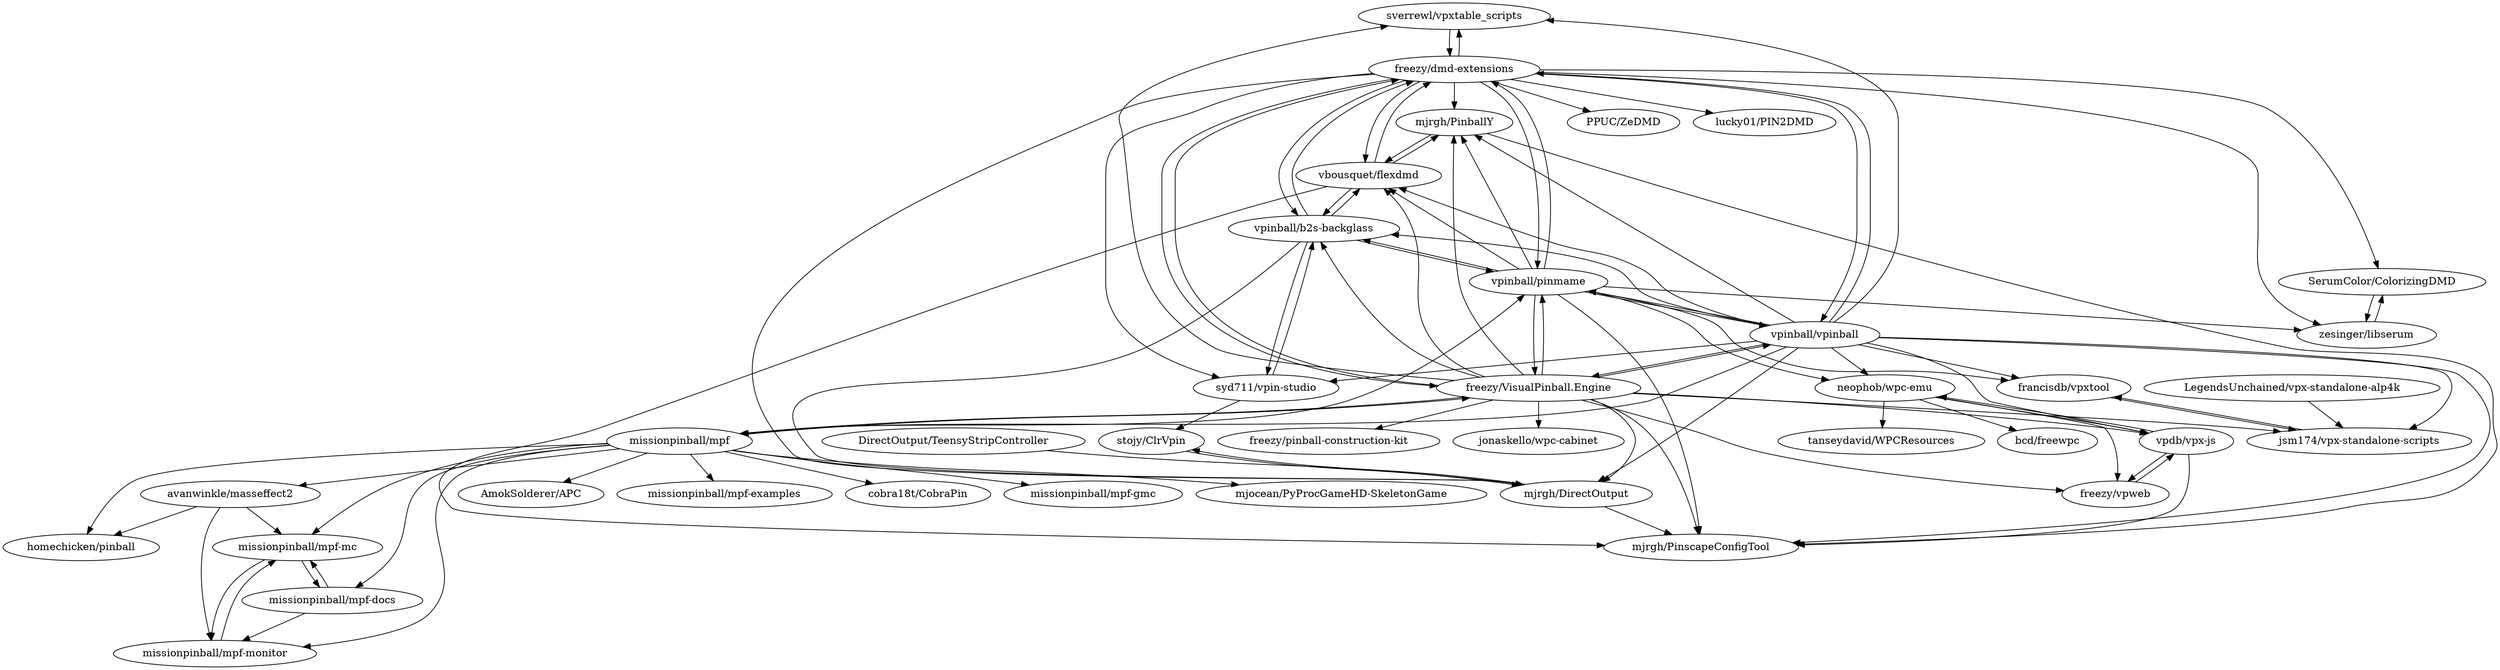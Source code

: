 digraph G {
"sverrewl/vpxtable_scripts" -> "freezy/dmd-extensions"
"mjrgh/PinballY" -> "mjrgh/PinscapeConfigTool"
"mjrgh/PinballY" -> "vbousquet/flexdmd"
"neophob/wpc-emu" -> "vpdb/vpx-js"
"neophob/wpc-emu" -> "tanseydavid/WPCResources"
"neophob/wpc-emu" -> "freezy/vpweb"
"neophob/wpc-emu" -> "bcd/freewpc"
"vpdb/vpx-js" -> "freezy/vpweb"
"vpdb/vpx-js" -> "neophob/wpc-emu"
"vpdb/vpx-js" -> "mjrgh/PinscapeConfigTool"
"freezy/vpweb" -> "vpdb/vpx-js"
"avanwinkle/masseffect2" -> "homechicken/pinball"
"avanwinkle/masseffect2" -> "missionpinball/mpf-mc"
"avanwinkle/masseffect2" -> "missionpinball/mpf-monitor"
"freezy/VisualPinball.Engine" -> "vpinball/vpinball"
"freezy/VisualPinball.Engine" -> "freezy/dmd-extensions"
"freezy/VisualPinball.Engine" -> "vpinball/pinmame"
"freezy/VisualPinball.Engine" -> "vpdb/vpx-js"
"freezy/VisualPinball.Engine" -> "vpinball/b2s-backglass"
"freezy/VisualPinball.Engine" -> "mjrgh/PinballY"
"freezy/VisualPinball.Engine" -> "sverrewl/vpxtable_scripts"
"freezy/VisualPinball.Engine" -> "missionpinball/mpf"
"freezy/VisualPinball.Engine" -> "vbousquet/flexdmd"
"freezy/VisualPinball.Engine" -> "mjrgh/PinscapeConfigTool"
"freezy/VisualPinball.Engine" -> "mjrgh/DirectOutput"
"freezy/VisualPinball.Engine" -> "freezy/pinball-construction-kit"
"freezy/VisualPinball.Engine" -> "freezy/vpweb"
"freezy/VisualPinball.Engine" -> "jonaskello/wpc-cabinet"
"freezy/VisualPinball.Engine" -> "jsm174/vpx-standalone-scripts"
"missionpinball/mpf" -> "missionpinball/mpf-docs"
"missionpinball/mpf" -> "missionpinball/mpf-mc"
"missionpinball/mpf" -> "missionpinball/mpf-monitor"
"missionpinball/mpf" -> "cobra18t/CobraPin"
"missionpinball/mpf" -> "vpinball/pinmame"
"missionpinball/mpf" -> "freezy/VisualPinball.Engine"
"missionpinball/mpf" -> "missionpinball/mpf-gmc"
"missionpinball/mpf" -> "mjocean/PyProcGameHD-SkeletonGame"
"missionpinball/mpf" -> "avanwinkle/masseffect2"
"missionpinball/mpf" -> "AmokSolderer/APC"
"missionpinball/mpf" -> "homechicken/pinball"
"missionpinball/mpf" -> "missionpinball/mpf-examples"
"vbousquet/flexdmd" -> "freezy/dmd-extensions"
"vbousquet/flexdmd" -> "vpinball/b2s-backglass"
"vbousquet/flexdmd" -> "mjrgh/PinscapeConfigTool"
"vbousquet/flexdmd" -> "mjrgh/PinballY"
"stojy/ClrVpin" -> "mjrgh/DirectOutput"
"missionpinball/mpf-mc" -> "missionpinball/mpf-monitor"
"missionpinball/mpf-mc" -> "missionpinball/mpf-docs"
"DirectOutput/TeensyStripController" -> "mjrgh/DirectOutput"
"freezy/dmd-extensions" -> "vbousquet/flexdmd"
"freezy/dmd-extensions" -> "vpinball/b2s-backglass"
"freezy/dmd-extensions" -> "vpinball/pinmame"
"freezy/dmd-extensions" -> "vpinball/vpinball"
"freezy/dmd-extensions" -> "PPUC/ZeDMD"
"freezy/dmd-extensions" -> "freezy/VisualPinball.Engine"
"freezy/dmd-extensions" -> "mjrgh/PinballY"
"freezy/dmd-extensions" -> "sverrewl/vpxtable_scripts"
"freezy/dmd-extensions" -> "mjrgh/DirectOutput"
"freezy/dmd-extensions" -> "zesinger/libserum"
"freezy/dmd-extensions" -> "syd711/vpin-studio"
"freezy/dmd-extensions" -> "lucky01/PIN2DMD"
"freezy/dmd-extensions" -> "SerumColor/ColorizingDMD"
"vpinball/b2s-backglass" -> "freezy/dmd-extensions"
"vpinball/b2s-backglass" -> "mjrgh/DirectOutput"
"vpinball/b2s-backglass" -> "vbousquet/flexdmd"
"vpinball/b2s-backglass" -> "vpinball/pinmame"
"vpinball/b2s-backglass" -> "syd711/vpin-studio"
"syd711/vpin-studio" -> "vpinball/b2s-backglass"
"syd711/vpin-studio" -> "stojy/ClrVpin"
"zesinger/libserum" -> "SerumColor/ColorizingDMD"
"missionpinball/mpf-docs" -> "missionpinball/mpf-mc"
"missionpinball/mpf-docs" -> "missionpinball/mpf-monitor"
"missionpinball/mpf-monitor" -> "missionpinball/mpf-mc"
"vpinball/vpinball" -> "vpinball/pinmame"
"vpinball/vpinball" -> "freezy/VisualPinball.Engine"
"vpinball/vpinball" -> "freezy/dmd-extensions"
"vpinball/vpinball" -> "vbousquet/flexdmd"
"vpinball/vpinball" -> "vpinball/b2s-backglass"
"vpinball/vpinball" -> "jsm174/vpx-standalone-scripts"
"vpinball/vpinball" -> "mjrgh/PinballY"
"vpinball/vpinball" -> "francisdb/vpxtool"
"vpinball/vpinball" -> "syd711/vpin-studio"
"vpinball/vpinball" -> "missionpinball/mpf"
"vpinball/vpinball" -> "vpdb/vpx-js"
"vpinball/vpinball" -> "mjrgh/PinscapeConfigTool"
"vpinball/vpinball" -> "mjrgh/DirectOutput"
"vpinball/vpinball" -> "sverrewl/vpxtable_scripts"
"vpinball/vpinball" -> "neophob/wpc-emu"
"vpinball/pinmame" -> "vpinball/vpinball"
"vpinball/pinmame" -> "freezy/dmd-extensions"
"vpinball/pinmame" -> "vpinball/b2s-backglass"
"vpinball/pinmame" -> "freezy/VisualPinball.Engine"
"vpinball/pinmame" -> "vbousquet/flexdmd"
"vpinball/pinmame" -> "mjrgh/PinscapeConfigTool"
"vpinball/pinmame" -> "zesinger/libserum"
"vpinball/pinmame" -> "mjrgh/PinballY"
"vpinball/pinmame" -> "francisdb/vpxtool"
"vpinball/pinmame" -> "neophob/wpc-emu"
"francisdb/vpxtool" -> "jsm174/vpx-standalone-scripts"
"jsm174/vpx-standalone-scripts" -> "francisdb/vpxtool"
"mjrgh/DirectOutput" -> "mjrgh/PinscapeConfigTool"
"mjrgh/DirectOutput" -> "stojy/ClrVpin"
"SerumColor/ColorizingDMD" -> "zesinger/libserum"
"LegendsUnchained/vpx-standalone-alp4k" -> "jsm174/vpx-standalone-scripts"
"sverrewl/vpxtable_scripts" ["l"="2.947,46.94"]
"freezy/dmd-extensions" ["l"="2.966,46.938"]
"mjrgh/PinballY" ["l"="2.961,46.915"]
"mjrgh/PinscapeConfigTool" ["l"="2.964,46.908"]
"vbousquet/flexdmd" ["l"="2.966,46.926"]
"neophob/wpc-emu" ["l"="2.985,46.894"]
"vpdb/vpx-js" ["l"="2.967,46.897"]
"tanseydavid/WPCResources" ["l"="2.984,46.876"]
"freezy/vpweb" ["l"="2.953,46.896"]
"bcd/freewpc" ["l"="3.002,46.878"]
"avanwinkle/masseffect2" ["l"="2.957,46.977"]
"homechicken/pinball" ["l"="2.97,46.972"]
"missionpinball/mpf-mc" ["l"="2.94,46.982"]
"missionpinball/mpf-monitor" ["l"="2.946,46.974"]
"freezy/VisualPinball.Engine" ["l"="2.949,46.922"]
"vpinball/vpinball" ["l"="2.978,46.917"]
"vpinball/pinmame" ["l"="2.983,46.93"]
"vpinball/b2s-backglass" ["l"="2.954,46.932"]
"missionpinball/mpf" ["l"="2.958,46.959"]
"mjrgh/DirectOutput" ["l"="2.944,46.911"]
"freezy/pinball-construction-kit" ["l"="2.903,46.905"]
"jonaskello/wpc-cabinet" ["l"="2.909,46.925"]
"jsm174/vpx-standalone-scripts" ["l"="3.004,46.91"]
"missionpinball/mpf-docs" ["l"="2.954,46.987"]
"cobra18t/CobraPin" ["l"="2.973,46.98"]
"missionpinball/mpf-gmc" ["l"="2.984,46.965"]
"mjocean/PyProcGameHD-SkeletonGame" ["l"="2.933,46.965"]
"AmokSolderer/APC" ["l"="2.922,46.974"]
"missionpinball/mpf-examples" ["l"="2.984,46.974"]
"stojy/ClrVpin" ["l"="2.926,46.913"]
"DirectOutput/TeensyStripController" ["l"="2.927,46.891"]
"PPUC/ZeDMD" ["l"="2.927,46.948"]
"zesinger/libserum" ["l"="2.992,46.943"]
"syd711/vpin-studio" ["l"="2.936,46.929"]
"lucky01/PIN2DMD" ["l"="3.008,46.95"]
"SerumColor/ColorizingDMD" ["l"="2.987,46.952"]
"francisdb/vpxtool" ["l"="3.008,46.921"]
"LegendsUnchained/vpx-standalone-alp4k" ["l"="3.034,46.901"]
}